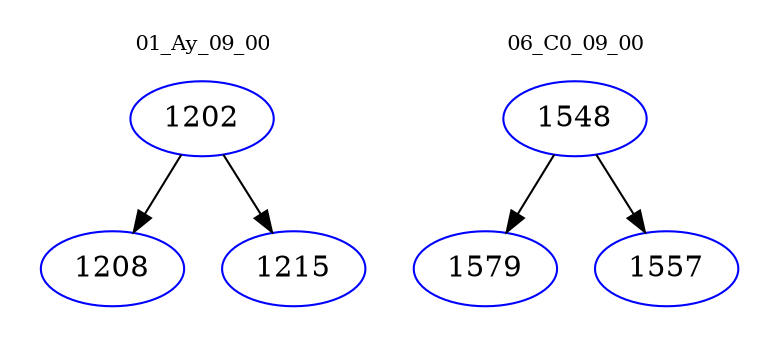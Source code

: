digraph{
subgraph cluster_0 {
color = white
label = "01_Ay_09_00";
fontsize=10;
T0_1202 [label="1202", color="blue"]
T0_1202 -> T0_1208 [color="black"]
T0_1208 [label="1208", color="blue"]
T0_1202 -> T0_1215 [color="black"]
T0_1215 [label="1215", color="blue"]
}
subgraph cluster_1 {
color = white
label = "06_C0_09_00";
fontsize=10;
T1_1548 [label="1548", color="blue"]
T1_1548 -> T1_1579 [color="black"]
T1_1579 [label="1579", color="blue"]
T1_1548 -> T1_1557 [color="black"]
T1_1557 [label="1557", color="blue"]
}
}
